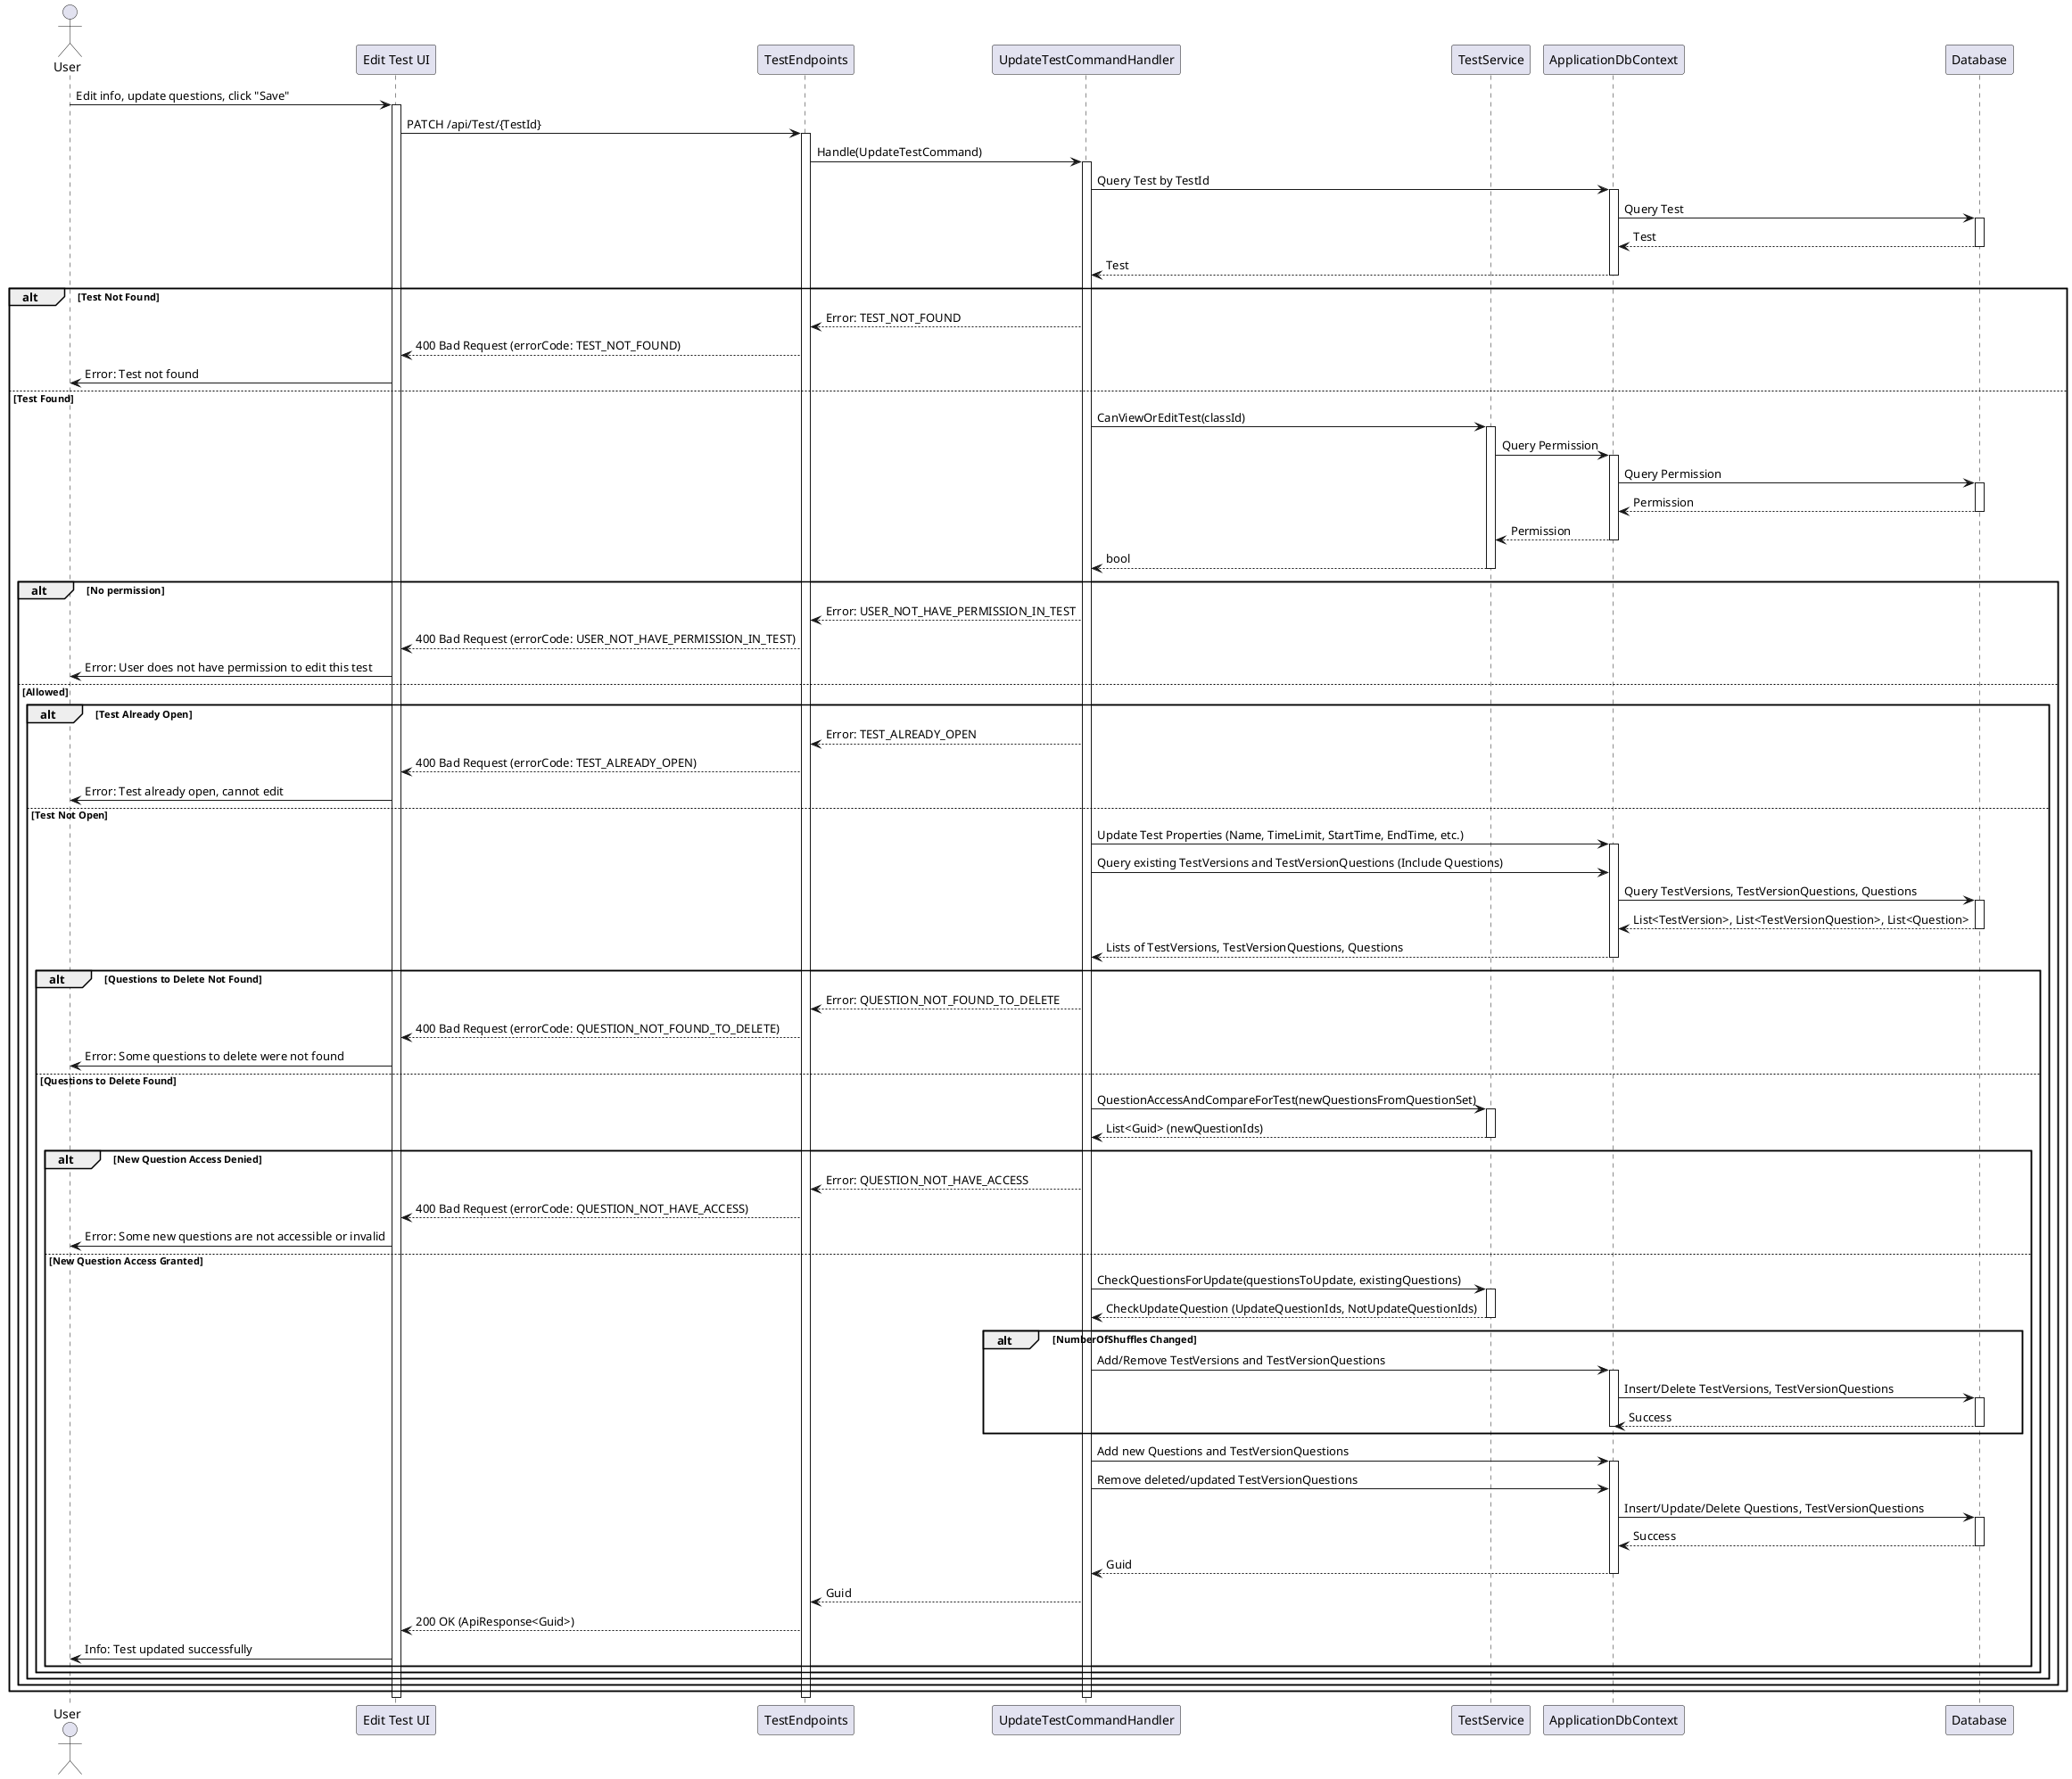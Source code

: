 @startuml
actor User
participant "Edit Test UI" as UI
participant TestEndpoints
participant UpdateTestCommandHandler as Handler
participant TestService
participant ApplicationDbContext
participant Database

User -> UI : Edit info, update questions, click "Save"
activate UI
UI -> TestEndpoints : PATCH /api/Test/{TestId}
activate TestEndpoints
TestEndpoints -> Handler : Handle(UpdateTestCommand)
activate Handler
Handler -> ApplicationDbContext : Query Test by TestId
activate ApplicationDbContext
ApplicationDbContext -> Database : Query Test
activate Database
Database --> ApplicationDbContext : Test
deactivate Database
ApplicationDbContext --> Handler : Test
deactivate ApplicationDbContext
alt Test Not Found
    Handler --> TestEndpoints : Error: TEST_NOT_FOUND
    TestEndpoints --> UI : 400 Bad Request (errorCode: TEST_NOT_FOUND)
    UI -> User : Error: Test not found
else Test Found
    Handler -> TestService : CanViewOrEditTest(classId)
    activate TestService
    TestService -> ApplicationDbContext : Query Permission
    activate ApplicationDbContext
    ApplicationDbContext -> Database : Query Permission
    activate Database
    Database --> ApplicationDbContext : Permission
    deactivate Database
    ApplicationDbContext --> TestService : Permission
    deactivate ApplicationDbContext
    TestService --> Handler : bool
    deactivate TestService
    alt No permission
        Handler --> TestEndpoints : Error: USER_NOT_HAVE_PERMISSION_IN_TEST
        TestEndpoints --> UI : 400 Bad Request (errorCode: USER_NOT_HAVE_PERMISSION_IN_TEST)
        UI -> User : Error: User does not have permission to edit this test
    else Allowed
        alt Test Already Open
            Handler --> TestEndpoints : Error: TEST_ALREADY_OPEN
            TestEndpoints --> UI : 400 Bad Request (errorCode: TEST_ALREADY_OPEN)
            UI -> User : Error: Test already open, cannot edit
        else Test Not Open
            Handler -> ApplicationDbContext : Update Test Properties (Name, TimeLimit, StartTime, EndTime, etc.)
            activate ApplicationDbContext
            Handler -> ApplicationDbContext : Query existing TestVersions and TestVersionQuestions (Include Questions)
            ApplicationDbContext -> Database : Query TestVersions, TestVersionQuestions, Questions
            activate Database
            Database --> ApplicationDbContext : List<TestVersion>, List<TestVersionQuestion>, List<Question>
            deactivate Database
            ApplicationDbContext --> Handler : Lists of TestVersions, TestVersionQuestions, Questions
            deactivate ApplicationDbContext
            alt Questions to Delete Not Found
                Handler --> TestEndpoints : Error: QUESTION_NOT_FOUND_TO_DELETE
                TestEndpoints --> UI : 400 Bad Request (errorCode: QUESTION_NOT_FOUND_TO_DELETE)
                UI -> User : Error: Some questions to delete were not found
            else Questions to Delete Found
                Handler -> TestService : QuestionAccessAndCompareForTest(newQuestionsFromQuestionSet)
                activate TestService
                TestService --> Handler : List<Guid> (newQuestionIds)
                deactivate TestService
                alt New Question Access Denied
                    Handler --> TestEndpoints : Error: QUESTION_NOT_HAVE_ACCESS
                    TestEndpoints --> UI : 400 Bad Request (errorCode: QUESTION_NOT_HAVE_ACCESS)
                    UI -> User : Error: Some new questions are not accessible or invalid
                else New Question Access Granted
                    Handler -> TestService : CheckQuestionsForUpdate(questionsToUpdate, existingQuestions)
                    activate TestService
                    TestService --> Handler : CheckUpdateQuestion (UpdateQuestionIds, NotUpdateQuestionIds)
                    deactivate TestService
                    alt NumberOfShuffles Changed
                        Handler -> ApplicationDbContext : Add/Remove TestVersions and TestVersionQuestions
                        activate ApplicationDbContext
                        ApplicationDbContext -> Database : Insert/Delete TestVersions, TestVersionQuestions
                        activate Database
                        Database --> ApplicationDbContext : Success
                        deactivate Database
                        deactivate ApplicationDbContext
                    end
                    Handler -> ApplicationDbContext : Add new Questions and TestVersionQuestions
                    activate ApplicationDbContext
                    Handler -> ApplicationDbContext : Remove deleted/updated TestVersionQuestions
                    ApplicationDbContext -> Database : Insert/Update/Delete Questions, TestVersionQuestions
                    activate Database
                    Database --> ApplicationDbContext : Success
                    deactivate Database
                    ApplicationDbContext --> Handler : Guid
                    deactivate ApplicationDbContext
                    Handler --> TestEndpoints : Guid
                    TestEndpoints --> UI : 200 OK (ApiResponse<Guid>)
                    UI -> User : Info: Test updated successfully
                end
            end
        end
    end
end
deactivate Handler
deactivate TestEndpoints
deactivate UI
@enduml